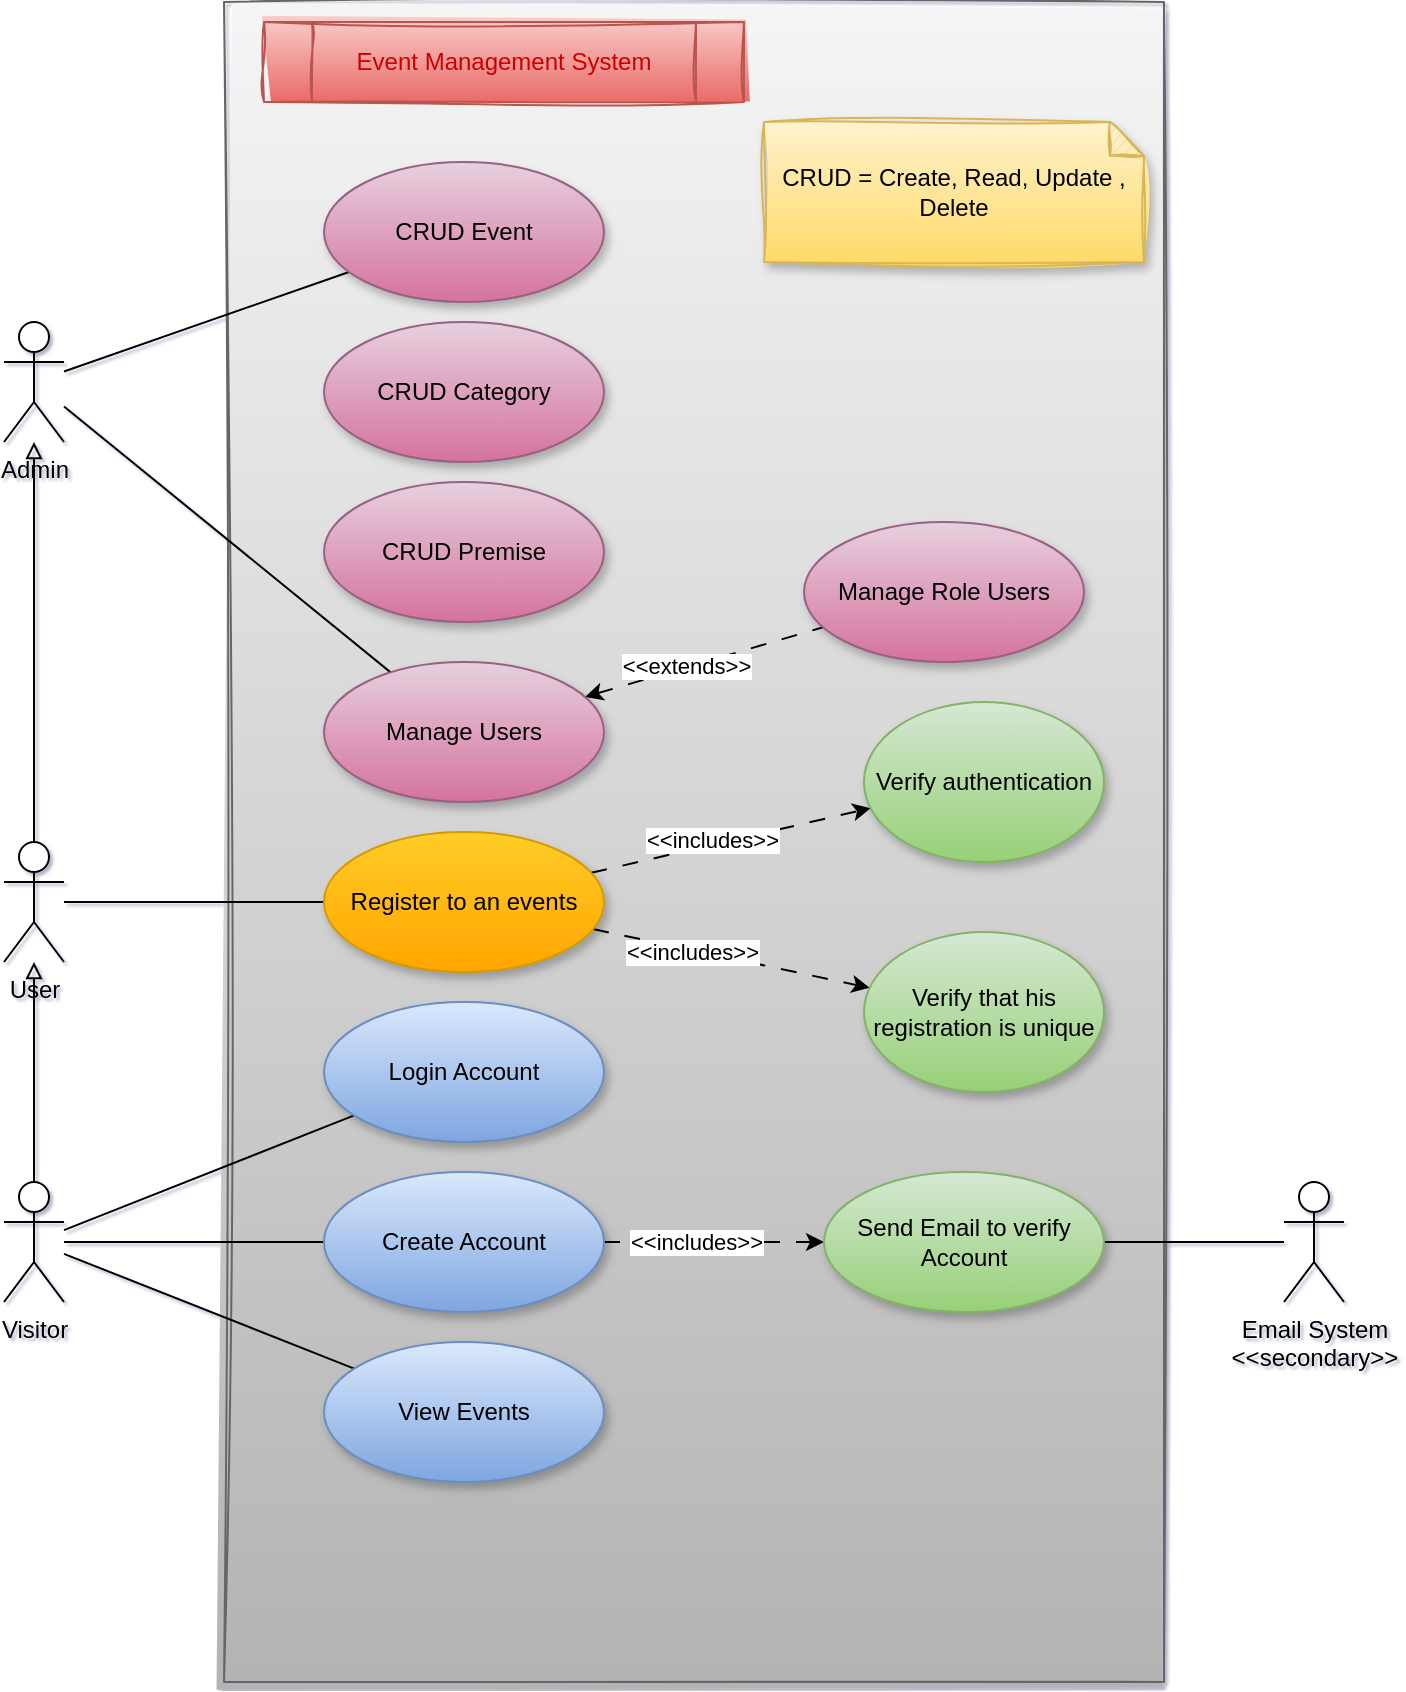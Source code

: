 <mxfile version="28.2.5">
  <diagram name="Page-1" id="OtsYbrEDlm5dJwU__Ucc">
    <mxGraphModel dx="1426" dy="751" grid="1" gridSize="10" guides="1" tooltips="1" connect="1" arrows="1" fold="1" page="1" pageScale="1" pageWidth="827" pageHeight="1169" math="0" shadow="1">
      <root>
        <mxCell id="0" />
        <mxCell id="1" parent="0" />
        <mxCell id="xJYlxaXcVIHrAF7KB5w9-1" value="" style="rounded=0;whiteSpace=wrap;html=1;fillColor=#f5f5f5;gradientColor=#b3b3b3;strokeColor=#666666;sketch=1;curveFitting=1;jiggle=2;" parent="1" vertex="1">
          <mxGeometry x="200" y="40" width="470" height="840" as="geometry" />
        </mxCell>
        <mxCell id="xJYlxaXcVIHrAF7KB5w9-2" value="&lt;font style=&quot;color: rgb(204, 0, 0);&quot;&gt;Event Management System&lt;/font&gt;" style="shape=process;whiteSpace=wrap;html=1;backgroundOutline=1;fillColor=#f8cecc;strokeColor=#b85450;gradientColor=#ea6b66;sketch=1;curveFitting=1;jiggle=2;shadow=0;" parent="1" vertex="1">
          <mxGeometry x="220" y="50" width="240" height="40" as="geometry" />
        </mxCell>
        <mxCell id="xJYlxaXcVIHrAF7KB5w9-3" value="Admin" style="shape=umlActor;verticalLabelPosition=bottom;verticalAlign=top;html=1;outlineConnect=0;" parent="1" vertex="1">
          <mxGeometry x="90" y="200" width="30" height="60" as="geometry" />
        </mxCell>
        <mxCell id="xJYlxaXcVIHrAF7KB5w9-6" style="edgeStyle=orthogonalEdgeStyle;rounded=0;orthogonalLoop=1;jettySize=auto;html=1;endArrow=block;endFill=0;" parent="1" source="xJYlxaXcVIHrAF7KB5w9-4" target="xJYlxaXcVIHrAF7KB5w9-3" edge="1">
          <mxGeometry relative="1" as="geometry" />
        </mxCell>
        <mxCell id="xJYlxaXcVIHrAF7KB5w9-12" style="rounded=0;orthogonalLoop=1;jettySize=auto;html=1;endArrow=none;endFill=0;" parent="1" source="xJYlxaXcVIHrAF7KB5w9-15" target="xJYlxaXcVIHrAF7KB5w9-11" edge="1">
          <mxGeometry relative="1" as="geometry" />
        </mxCell>
        <mxCell id="xJYlxaXcVIHrAF7KB5w9-13" style="rounded=0;orthogonalLoop=1;jettySize=auto;html=1;endArrow=none;endFill=0;" parent="1" source="xJYlxaXcVIHrAF7KB5w9-15" target="xJYlxaXcVIHrAF7KB5w9-10" edge="1">
          <mxGeometry relative="1" as="geometry" />
        </mxCell>
        <mxCell id="xJYlxaXcVIHrAF7KB5w9-4" value="User" style="shape=umlActor;verticalLabelPosition=bottom;verticalAlign=top;html=1;outlineConnect=0;" parent="1" vertex="1">
          <mxGeometry x="90" y="460" width="30" height="60" as="geometry" />
        </mxCell>
        <mxCell id="xJYlxaXcVIHrAF7KB5w9-18" style="rounded=0;orthogonalLoop=1;jettySize=auto;html=1;endArrow=none;endFill=0;" parent="1" source="xJYlxaXcVIHrAF7KB5w9-7" target="xJYlxaXcVIHrAF7KB5w9-3" edge="1">
          <mxGeometry relative="1" as="geometry" />
        </mxCell>
        <mxCell id="xJYlxaXcVIHrAF7KB5w9-7" value="CRUD Event" style="ellipse;whiteSpace=wrap;html=1;fillColor=#e6d0de;gradientColor=#d5739d;strokeColor=#996185;shadow=1;" parent="1" vertex="1">
          <mxGeometry x="250" y="120" width="140" height="70" as="geometry" />
        </mxCell>
        <mxCell id="xJYlxaXcVIHrAF7KB5w9-27" style="rounded=0;orthogonalLoop=1;jettySize=auto;html=1;endArrow=none;endFill=0;" parent="1" source="xJYlxaXcVIHrAF7KB5w9-8" target="xJYlxaXcVIHrAF7KB5w9-3" edge="1">
          <mxGeometry relative="1" as="geometry" />
        </mxCell>
        <mxCell id="8LMZt_Ht6lXoXmGTh1QU-1" style="rounded=0;orthogonalLoop=1;jettySize=auto;html=1;endArrow=none;endFill=0;dashed=1;dashPattern=8 8;startArrow=classic;startFill=1;" parent="1" source="xJYlxaXcVIHrAF7KB5w9-8" target="xJYlxaXcVIHrAF7KB5w9-28" edge="1">
          <mxGeometry relative="1" as="geometry" />
        </mxCell>
        <mxCell id="8LMZt_Ht6lXoXmGTh1QU-2" value="&amp;lt;&amp;lt;extends&amp;gt;&amp;gt;" style="edgeLabel;html=1;align=center;verticalAlign=middle;resizable=0;points=[];" parent="8LMZt_Ht6lXoXmGTh1QU-1" vertex="1" connectable="0">
          <mxGeometry x="-0.145" y="1" relative="1" as="geometry">
            <mxPoint as="offset" />
          </mxGeometry>
        </mxCell>
        <mxCell id="xJYlxaXcVIHrAF7KB5w9-8" value="Manage Users" style="ellipse;whiteSpace=wrap;html=1;fillColor=#e6d0de;gradientColor=#d5739d;strokeColor=#996185;shadow=1;" parent="1" vertex="1">
          <mxGeometry x="250" y="370" width="140" height="70" as="geometry" />
        </mxCell>
        <mxCell id="xJYlxaXcVIHrAF7KB5w9-20" style="rounded=0;orthogonalLoop=1;jettySize=auto;html=1;endArrow=none;endFill=0;" parent="1" source="xJYlxaXcVIHrAF7KB5w9-9" target="xJYlxaXcVIHrAF7KB5w9-4" edge="1">
          <mxGeometry relative="1" as="geometry" />
        </mxCell>
        <mxCell id="xJYlxaXcVIHrAF7KB5w9-22" style="rounded=0;orthogonalLoop=1;jettySize=auto;html=1;endArrow=classic;endFill=1;dashed=1;dashPattern=8 8;" parent="1" source="xJYlxaXcVIHrAF7KB5w9-9" target="xJYlxaXcVIHrAF7KB5w9-21" edge="1">
          <mxGeometry relative="1" as="geometry" />
        </mxCell>
        <mxCell id="xJYlxaXcVIHrAF7KB5w9-23" value="&amp;lt;&amp;lt;includes&amp;gt;&amp;gt;" style="edgeLabel;html=1;align=center;verticalAlign=middle;resizable=0;points=[];" parent="xJYlxaXcVIHrAF7KB5w9-22" vertex="1" connectable="0">
          <mxGeometry x="-0.129" y="2" relative="1" as="geometry">
            <mxPoint y="-1" as="offset" />
          </mxGeometry>
        </mxCell>
        <mxCell id="xJYlxaXcVIHrAF7KB5w9-25" style="rounded=0;orthogonalLoop=1;jettySize=auto;html=1;dashed=1;dashPattern=8 8;" parent="1" source="xJYlxaXcVIHrAF7KB5w9-9" target="xJYlxaXcVIHrAF7KB5w9-24" edge="1">
          <mxGeometry relative="1" as="geometry" />
        </mxCell>
        <mxCell id="xJYlxaXcVIHrAF7KB5w9-26" value="&amp;lt;&amp;lt;includes&amp;gt;&amp;gt;" style="edgeLabel;html=1;align=center;verticalAlign=middle;resizable=0;points=[];" parent="xJYlxaXcVIHrAF7KB5w9-25" vertex="1" connectable="0">
          <mxGeometry x="-0.282" y="-1" relative="1" as="geometry">
            <mxPoint as="offset" />
          </mxGeometry>
        </mxCell>
        <mxCell id="xJYlxaXcVIHrAF7KB5w9-9" value="Register to an events" style="ellipse;whiteSpace=wrap;html=1;fillColor=#ffcd28;gradientColor=#ffa500;strokeColor=#d79b00;shadow=1;" parent="1" vertex="1">
          <mxGeometry x="250" y="455" width="140" height="70" as="geometry" />
        </mxCell>
        <mxCell id="xJYlxaXcVIHrAF7KB5w9-10" value="Login Account" style="ellipse;whiteSpace=wrap;html=1;fillColor=#dae8fc;gradientColor=#7ea6e0;strokeColor=#6c8ebf;shadow=1;" parent="1" vertex="1">
          <mxGeometry x="250" y="540" width="140" height="70" as="geometry" />
        </mxCell>
        <mxCell id="xJYlxaXcVIHrAF7KB5w9-31" style="rounded=0;orthogonalLoop=1;jettySize=auto;html=1;dashed=1;dashPattern=8 8;" parent="1" source="xJYlxaXcVIHrAF7KB5w9-11" target="xJYlxaXcVIHrAF7KB5w9-30" edge="1">
          <mxGeometry relative="1" as="geometry" />
        </mxCell>
        <mxCell id="xJYlxaXcVIHrAF7KB5w9-32" value="&amp;lt;&amp;lt;includes&amp;gt;&amp;gt;" style="edgeLabel;html=1;align=center;verticalAlign=middle;resizable=0;points=[];" parent="xJYlxaXcVIHrAF7KB5w9-31" vertex="1" connectable="0">
          <mxGeometry x="-0.164" relative="1" as="geometry">
            <mxPoint as="offset" />
          </mxGeometry>
        </mxCell>
        <mxCell id="xJYlxaXcVIHrAF7KB5w9-11" value="Create Account" style="ellipse;whiteSpace=wrap;html=1;fillColor=#dae8fc;gradientColor=#7ea6e0;strokeColor=#6c8ebf;shadow=1;" parent="1" vertex="1">
          <mxGeometry x="250" y="625" width="140" height="70" as="geometry" />
        </mxCell>
        <mxCell id="xJYlxaXcVIHrAF7KB5w9-17" style="rounded=0;orthogonalLoop=1;jettySize=auto;html=1;endArrow=none;endFill=0;" parent="1" source="xJYlxaXcVIHrAF7KB5w9-14" target="xJYlxaXcVIHrAF7KB5w9-15" edge="1">
          <mxGeometry relative="1" as="geometry" />
        </mxCell>
        <mxCell id="xJYlxaXcVIHrAF7KB5w9-14" value="View Events" style="ellipse;whiteSpace=wrap;html=1;fillColor=#dae8fc;gradientColor=#7ea6e0;strokeColor=#6c8ebf;shadow=1;" parent="1" vertex="1">
          <mxGeometry x="250" y="710" width="140" height="70" as="geometry" />
        </mxCell>
        <mxCell id="xJYlxaXcVIHrAF7KB5w9-16" style="edgeStyle=orthogonalEdgeStyle;rounded=0;orthogonalLoop=1;jettySize=auto;html=1;endArrow=block;endFill=0;" parent="1" source="xJYlxaXcVIHrAF7KB5w9-15" target="xJYlxaXcVIHrAF7KB5w9-4" edge="1">
          <mxGeometry relative="1" as="geometry" />
        </mxCell>
        <mxCell id="xJYlxaXcVIHrAF7KB5w9-15" value="Visitor" style="shape=umlActor;verticalLabelPosition=bottom;verticalAlign=top;html=1;outlineConnect=0;" parent="1" vertex="1">
          <mxGeometry x="90" y="630" width="30" height="60" as="geometry" />
        </mxCell>
        <mxCell id="xJYlxaXcVIHrAF7KB5w9-19" value="CRUD = Create, Read, Update , Delete" style="shape=note;whiteSpace=wrap;html=1;backgroundOutline=1;darkOpacity=0.05;fillColor=#fff2cc;gradientColor=#ffd966;strokeColor=#d6b656;size=17;sketch=1;curveFitting=1;jiggle=2;shadow=1;" parent="1" vertex="1">
          <mxGeometry x="470" y="100" width="190" height="70" as="geometry" />
        </mxCell>
        <mxCell id="xJYlxaXcVIHrAF7KB5w9-21" value="Verify authentication" style="ellipse;whiteSpace=wrap;html=1;fillColor=#d5e8d4;gradientColor=#97d077;strokeColor=#82b366;shadow=1;" parent="1" vertex="1">
          <mxGeometry x="520" y="390" width="120" height="80" as="geometry" />
        </mxCell>
        <mxCell id="xJYlxaXcVIHrAF7KB5w9-24" value="Verify that his registration is unique" style="ellipse;whiteSpace=wrap;html=1;fillColor=#d5e8d4;gradientColor=#97d077;strokeColor=#82b366;shadow=1;" parent="1" vertex="1">
          <mxGeometry x="520" y="505" width="120" height="80" as="geometry" />
        </mxCell>
        <mxCell id="xJYlxaXcVIHrAF7KB5w9-28" value="Manage Role Users" style="ellipse;whiteSpace=wrap;html=1;fillColor=#e6d0de;gradientColor=#d5739d;strokeColor=#996185;shadow=1;" parent="1" vertex="1">
          <mxGeometry x="490" y="300" width="140" height="70" as="geometry" />
        </mxCell>
        <mxCell id="xJYlxaXcVIHrAF7KB5w9-34" style="rounded=0;orthogonalLoop=1;jettySize=auto;html=1;endArrow=none;endFill=0;" parent="1" source="xJYlxaXcVIHrAF7KB5w9-30" target="xJYlxaXcVIHrAF7KB5w9-33" edge="1">
          <mxGeometry relative="1" as="geometry" />
        </mxCell>
        <mxCell id="xJYlxaXcVIHrAF7KB5w9-30" value="Send Email to verify Account" style="ellipse;whiteSpace=wrap;html=1;fillColor=#d5e8d4;gradientColor=#97d077;strokeColor=#82b366;shadow=1;" parent="1" vertex="1">
          <mxGeometry x="500" y="625" width="140" height="70" as="geometry" />
        </mxCell>
        <mxCell id="xJYlxaXcVIHrAF7KB5w9-33" value="Email System&lt;div&gt;&amp;lt;&amp;lt;secondary&amp;gt;&amp;gt;&lt;/div&gt;" style="shape=umlActor;verticalLabelPosition=bottom;verticalAlign=top;html=1;" parent="1" vertex="1">
          <mxGeometry x="730" y="630" width="30" height="60" as="geometry" />
        </mxCell>
        <mxCell id="P9LWeqVGPvd8_31RnZkO-2" value="CRUD Category" style="ellipse;whiteSpace=wrap;html=1;fillColor=#e6d0de;gradientColor=#d5739d;strokeColor=#996185;shadow=1;" vertex="1" parent="1">
          <mxGeometry x="250" y="200" width="140" height="70" as="geometry" />
        </mxCell>
        <mxCell id="P9LWeqVGPvd8_31RnZkO-3" value="CRUD Premise" style="ellipse;whiteSpace=wrap;html=1;fillColor=#e6d0de;gradientColor=#d5739d;strokeColor=#996185;shadow=1;" vertex="1" parent="1">
          <mxGeometry x="250" y="280" width="140" height="70" as="geometry" />
        </mxCell>
      </root>
    </mxGraphModel>
  </diagram>
</mxfile>
